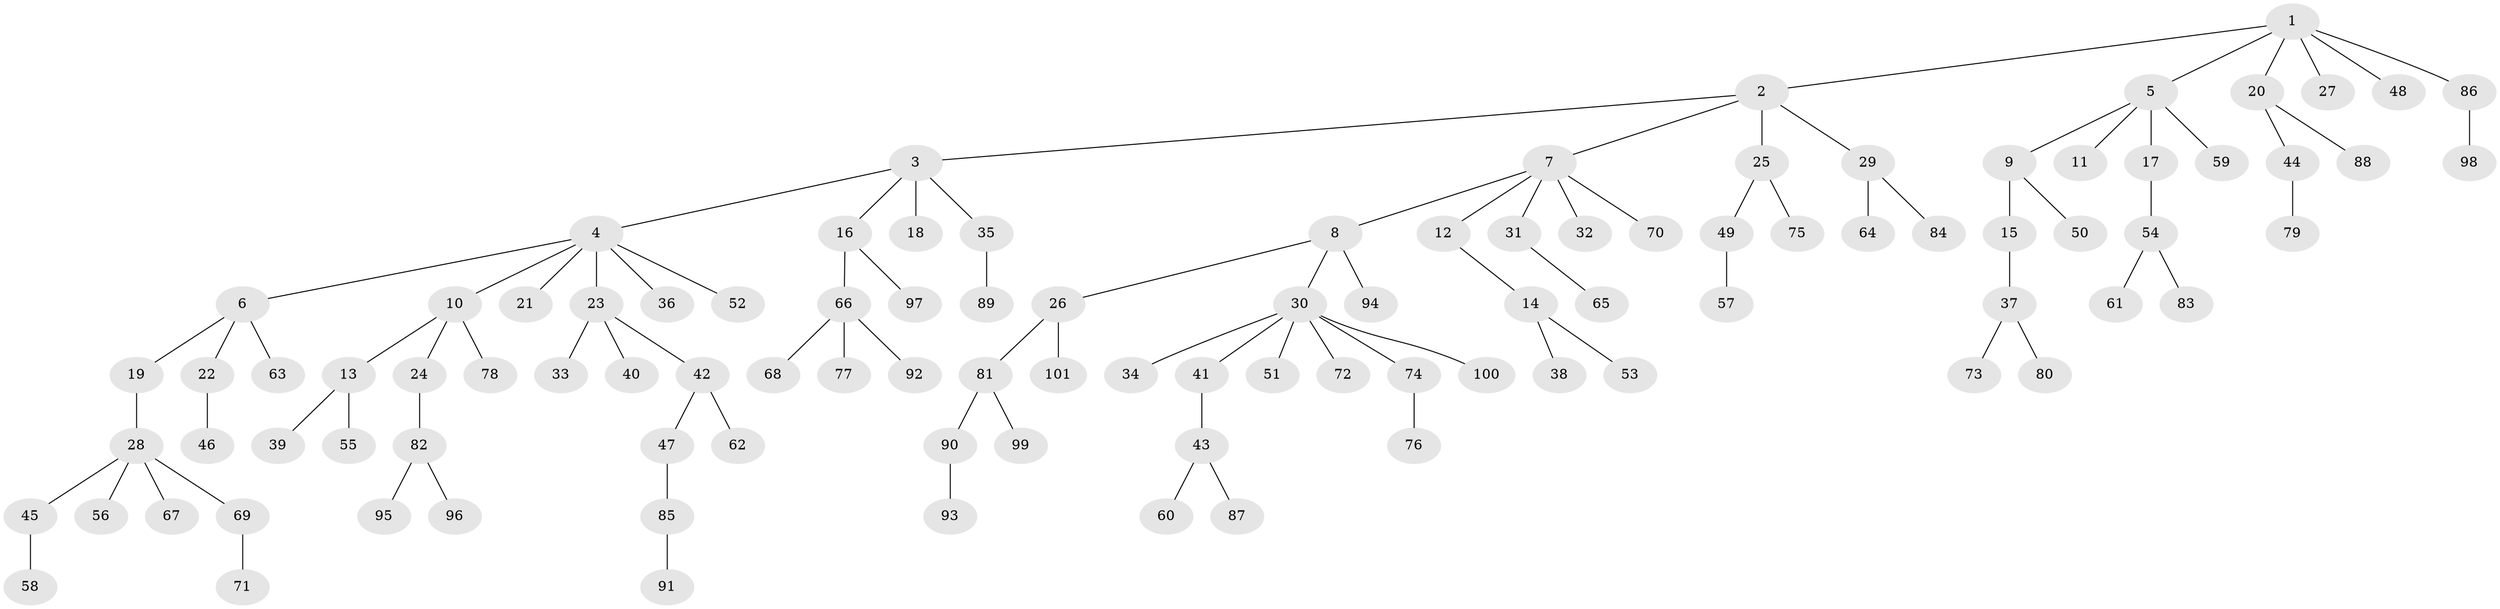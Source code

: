 // coarse degree distribution, {5: 0.056338028169014086, 8: 0.014084507042253521, 9: 0.014084507042253521, 6: 0.028169014084507043, 4: 0.014084507042253521, 1: 0.5774647887323944, 2: 0.23943661971830985, 3: 0.056338028169014086}
// Generated by graph-tools (version 1.1) at 2025/24/03/03/25 07:24:05]
// undirected, 101 vertices, 100 edges
graph export_dot {
graph [start="1"]
  node [color=gray90,style=filled];
  1;
  2;
  3;
  4;
  5;
  6;
  7;
  8;
  9;
  10;
  11;
  12;
  13;
  14;
  15;
  16;
  17;
  18;
  19;
  20;
  21;
  22;
  23;
  24;
  25;
  26;
  27;
  28;
  29;
  30;
  31;
  32;
  33;
  34;
  35;
  36;
  37;
  38;
  39;
  40;
  41;
  42;
  43;
  44;
  45;
  46;
  47;
  48;
  49;
  50;
  51;
  52;
  53;
  54;
  55;
  56;
  57;
  58;
  59;
  60;
  61;
  62;
  63;
  64;
  65;
  66;
  67;
  68;
  69;
  70;
  71;
  72;
  73;
  74;
  75;
  76;
  77;
  78;
  79;
  80;
  81;
  82;
  83;
  84;
  85;
  86;
  87;
  88;
  89;
  90;
  91;
  92;
  93;
  94;
  95;
  96;
  97;
  98;
  99;
  100;
  101;
  1 -- 2;
  1 -- 5;
  1 -- 20;
  1 -- 27;
  1 -- 48;
  1 -- 86;
  2 -- 3;
  2 -- 7;
  2 -- 25;
  2 -- 29;
  3 -- 4;
  3 -- 16;
  3 -- 18;
  3 -- 35;
  4 -- 6;
  4 -- 10;
  4 -- 21;
  4 -- 23;
  4 -- 36;
  4 -- 52;
  5 -- 9;
  5 -- 11;
  5 -- 17;
  5 -- 59;
  6 -- 19;
  6 -- 22;
  6 -- 63;
  7 -- 8;
  7 -- 12;
  7 -- 31;
  7 -- 32;
  7 -- 70;
  8 -- 26;
  8 -- 30;
  8 -- 94;
  9 -- 15;
  9 -- 50;
  10 -- 13;
  10 -- 24;
  10 -- 78;
  12 -- 14;
  13 -- 39;
  13 -- 55;
  14 -- 38;
  14 -- 53;
  15 -- 37;
  16 -- 66;
  16 -- 97;
  17 -- 54;
  19 -- 28;
  20 -- 44;
  20 -- 88;
  22 -- 46;
  23 -- 33;
  23 -- 40;
  23 -- 42;
  24 -- 82;
  25 -- 49;
  25 -- 75;
  26 -- 81;
  26 -- 101;
  28 -- 45;
  28 -- 56;
  28 -- 67;
  28 -- 69;
  29 -- 64;
  29 -- 84;
  30 -- 34;
  30 -- 41;
  30 -- 51;
  30 -- 72;
  30 -- 74;
  30 -- 100;
  31 -- 65;
  35 -- 89;
  37 -- 73;
  37 -- 80;
  41 -- 43;
  42 -- 47;
  42 -- 62;
  43 -- 60;
  43 -- 87;
  44 -- 79;
  45 -- 58;
  47 -- 85;
  49 -- 57;
  54 -- 61;
  54 -- 83;
  66 -- 68;
  66 -- 77;
  66 -- 92;
  69 -- 71;
  74 -- 76;
  81 -- 90;
  81 -- 99;
  82 -- 95;
  82 -- 96;
  85 -- 91;
  86 -- 98;
  90 -- 93;
}
